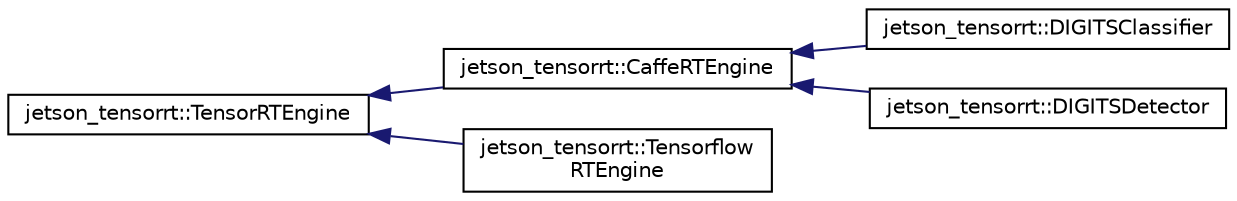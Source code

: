 digraph "Graphical Class Hierarchy"
{
  edge [fontname="Helvetica",fontsize="10",labelfontname="Helvetica",labelfontsize="10"];
  node [fontname="Helvetica",fontsize="10",shape=record];
  rankdir="LR";
  Node0 [label="jetson_tensorrt::TensorRTEngine",height=0.2,width=0.4,color="black", fillcolor="white", style="filled",URL="$classjetson__tensorrt_1_1_tensor_r_t_engine.html",tooltip="Abstract base class which loads and manages a TensorRT model which hides device/host memory managemen..."];
  Node0 -> Node1 [dir="back",color="midnightblue",fontsize="10",style="solid",fontname="Helvetica"];
  Node1 [label="jetson_tensorrt::CaffeRTEngine",height=0.2,width=0.4,color="black", fillcolor="white", style="filled",URL="$classjetson__tensorrt_1_1_caffe_r_t_engine.html",tooltip="Loads and manages a Caffe network in TensorRT. "];
  Node1 -> Node2 [dir="back",color="midnightblue",fontsize="10",style="solid",fontname="Helvetica"];
  Node2 [label="jetson_tensorrt::DIGITSClassifier",height=0.2,width=0.4,color="black", fillcolor="white", style="filled",URL="$classjetson__tensorrt_1_1_d_i_g_i_t_s_classifier.html",tooltip="Loads and manages a DIGITS ImageNet graph with TensorRT. "];
  Node1 -> Node3 [dir="back",color="midnightblue",fontsize="10",style="solid",fontname="Helvetica"];
  Node3 [label="jetson_tensorrt::DIGITSDetector",height=0.2,width=0.4,color="black", fillcolor="white", style="filled",URL="$classjetson__tensorrt_1_1_d_i_g_i_t_s_detector.html",tooltip="Loads and manages a DIGITS DetectNet graph with TensorRT. "];
  Node0 -> Node4 [dir="back",color="midnightblue",fontsize="10",style="solid",fontname="Helvetica"];
  Node4 [label="jetson_tensorrt::Tensorflow\lRTEngine",height=0.2,width=0.4,color="black", fillcolor="white", style="filled",URL="$classjetson__tensorrt_1_1_tensorflow_r_t_engine.html",tooltip="Loads and manages a Tensorflow network in TensorRT. "];
}
